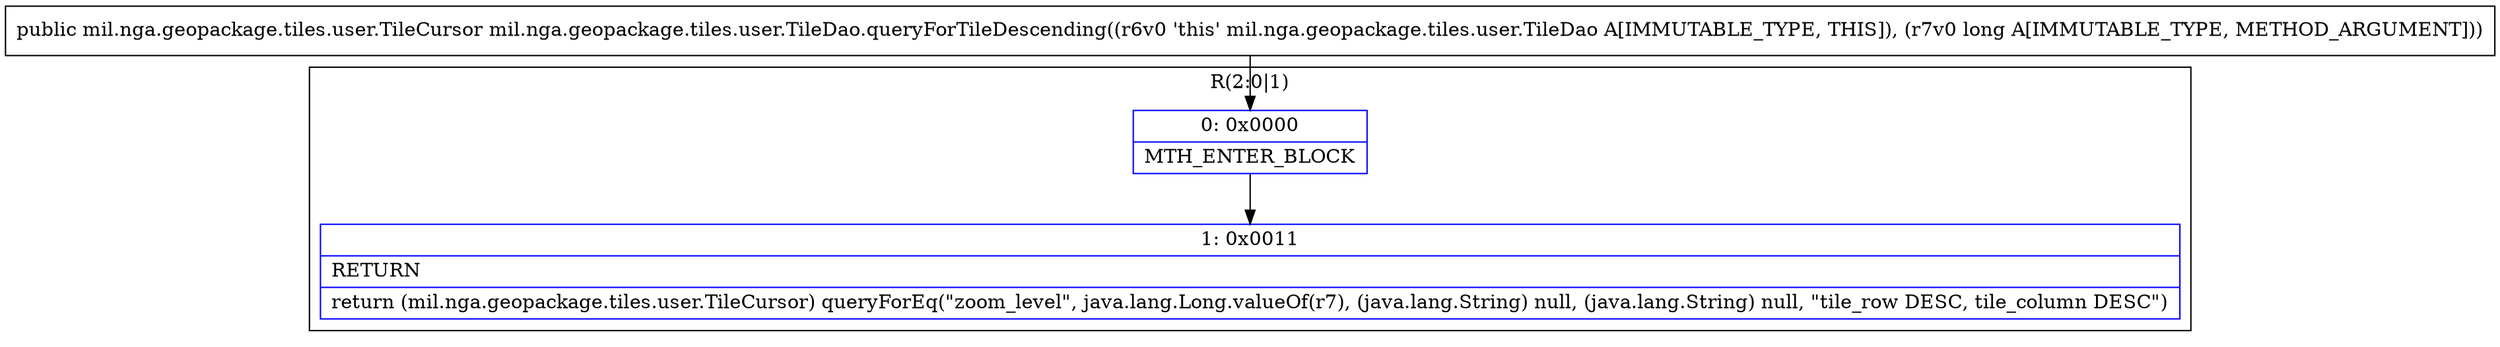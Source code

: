 digraph "CFG formil.nga.geopackage.tiles.user.TileDao.queryForTileDescending(J)Lmil\/nga\/geopackage\/tiles\/user\/TileCursor;" {
subgraph cluster_Region_743541887 {
label = "R(2:0|1)";
node [shape=record,color=blue];
Node_0 [shape=record,label="{0\:\ 0x0000|MTH_ENTER_BLOCK\l}"];
Node_1 [shape=record,label="{1\:\ 0x0011|RETURN\l|return (mil.nga.geopackage.tiles.user.TileCursor) queryForEq(\"zoom_level\", java.lang.Long.valueOf(r7), (java.lang.String) null, (java.lang.String) null, \"tile_row DESC, tile_column DESC\")\l}"];
}
MethodNode[shape=record,label="{public mil.nga.geopackage.tiles.user.TileCursor mil.nga.geopackage.tiles.user.TileDao.queryForTileDescending((r6v0 'this' mil.nga.geopackage.tiles.user.TileDao A[IMMUTABLE_TYPE, THIS]), (r7v0 long A[IMMUTABLE_TYPE, METHOD_ARGUMENT])) }"];
MethodNode -> Node_0;
Node_0 -> Node_1;
}

